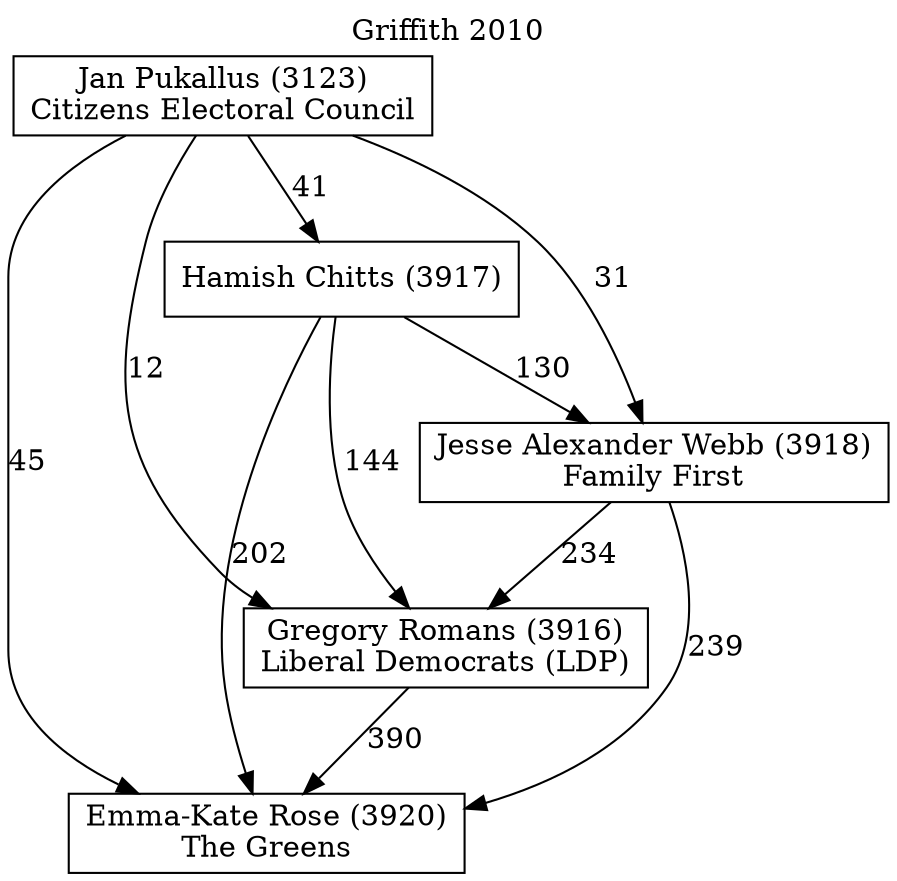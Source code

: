 // House preference flow
digraph "Emma-Kate Rose (3920)_Griffith_2010" {
	graph [label="Griffith 2010" labelloc=t mclimit=10]
	node [shape=box]
	"Emma-Kate Rose (3920)" [label="Emma-Kate Rose (3920)
The Greens"]
	"Gregory Romans (3916)" [label="Gregory Romans (3916)
Liberal Democrats (LDP)"]
	"Hamish Chitts (3917)" [label="Hamish Chitts (3917)
"]
	"Jan Pukallus (3123)" [label="Jan Pukallus (3123)
Citizens Electoral Council"]
	"Jesse Alexander Webb (3918)" [label="Jesse Alexander Webb (3918)
Family First"]
	"Gregory Romans (3916)" -> "Emma-Kate Rose (3920)" [label=390]
	"Hamish Chitts (3917)" -> "Emma-Kate Rose (3920)" [label=202]
	"Hamish Chitts (3917)" -> "Gregory Romans (3916)" [label=144]
	"Hamish Chitts (3917)" -> "Jesse Alexander Webb (3918)" [label=130]
	"Jan Pukallus (3123)" -> "Emma-Kate Rose (3920)" [label=45]
	"Jan Pukallus (3123)" -> "Gregory Romans (3916)" [label=12]
	"Jan Pukallus (3123)" -> "Hamish Chitts (3917)" [label=41]
	"Jan Pukallus (3123)" -> "Jesse Alexander Webb (3918)" [label=31]
	"Jesse Alexander Webb (3918)" -> "Emma-Kate Rose (3920)" [label=239]
	"Jesse Alexander Webb (3918)" -> "Gregory Romans (3916)" [label=234]
}
